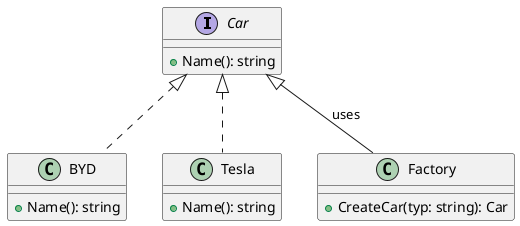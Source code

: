 @startuml FactoryPattern

interface Car {
    + Name(): string
}

class BYD {
    + Name(): string
}

class Tesla {
    + Name(): string
}

Car <|.. BYD
Car <|.. Tesla

class Factory {
    + CreateCar(typ: string): Car
}

Factory -up-|> Car : uses

@enduml
ß